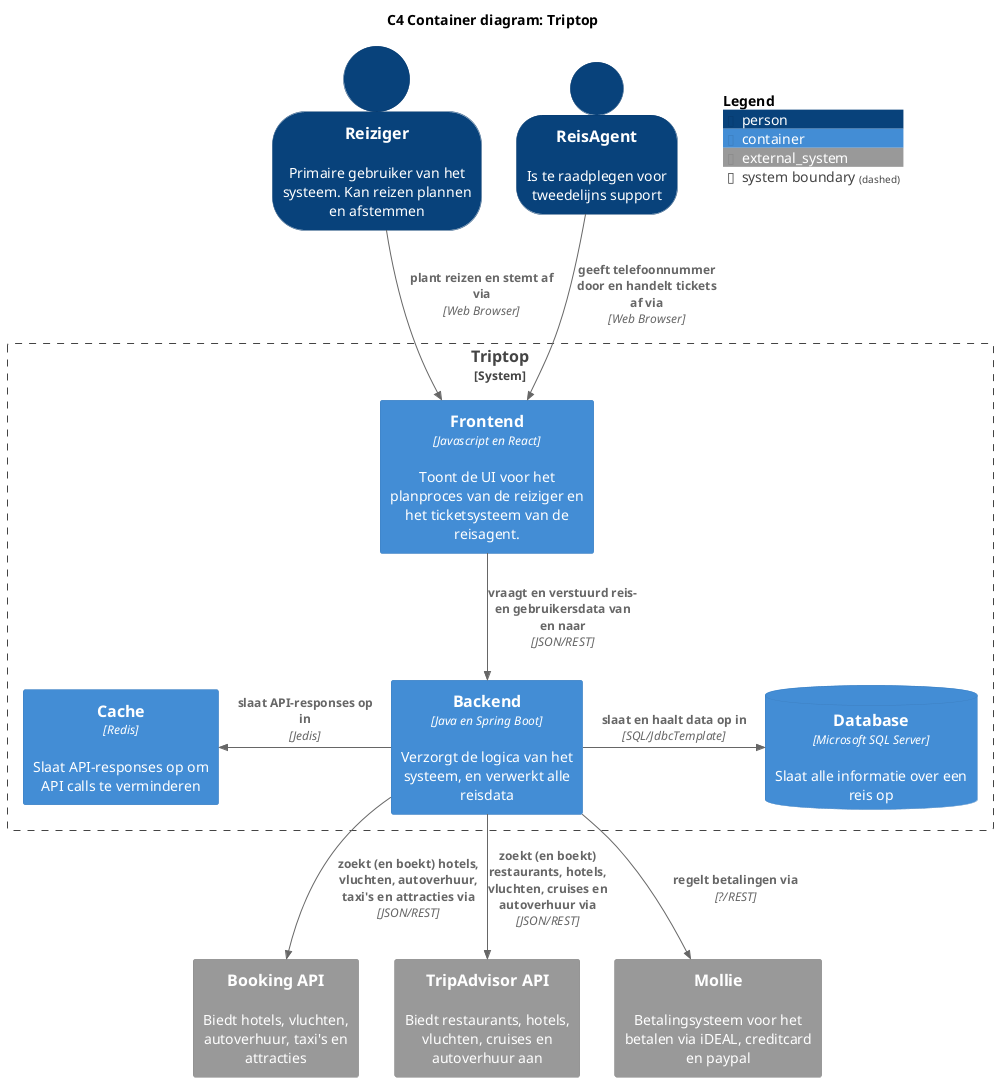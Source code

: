 @startuml
title C4 Container diagram: Triptop
!include <C4/C4_Container.puml>

top to bottom direction

SHOW_PERSON_OUTLINE()

Person(reiziger, "Reiziger", "Primaire gebruiker van het systeem. Kan reizen plannen en afstemmen")
Person(reisagent, "ReisAgent", "Is te raadplegen voor tweedelijns support")

System_Boundary(system, "Triptop") {
    Container(frontend, "Frontend", "Javascript en React", "Toont de UI voor het planproces van de reiziger en het ticketsysteem van de reisagent.")
    Container(backend, "Backend", "Java en Spring Boot", "Verzorgt de logica van het systeem, en verwerkt alle reisdata")
    ContainerDb(db, "Database", "Microsoft SQL Server", "Slaat alle informatie over een reis op")
    Container(cache, "Cache", "Redis", "Slaat API-responses op om API calls te verminderen")
}

System_Ext(booking, "Booking API", "Biedt hotels, vluchten, autoverhuur, taxi's en attracties")
System_Ext(tripadvisor, "TripAdvisor API", "Biedt restaurants, hotels, vluchten, cruises en autoverhuur aan")
System_Ext(mollie, "Mollie", "Betalingsysteem voor het betalen via iDEAL, creditcard en paypal")

' USERS
Rel(reiziger, frontend, "plant reizen en stemt af via", "Web Browser")
Rel(reisagent, frontend, "geeft telefoonnummer door en handelt tickets af via", "Web Browser")

' SYSTEM
Rel(frontend, backend, "vraagt en verstuurd reis- en gebruikersdata van en naar", "JSON/REST")
Rel_R(backend, db, "slaat en haalt data op in", "SQL/JdbcTemplate")
Rel_L(backend, cache, "slaat API-responses op in", "Jedis")

' EXTERNAL SYSTEMS
' TODO: vind de API's zodat dit kan worden ingevuld met correcte informatie

Rel(backend, booking, "zoekt (en boekt) hotels, vluchten, autoverhuur, taxi's en attracties via", "JSON/REST")
Rel(backend, tripadvisor, "zoekt (en boekt) restaurants, hotels, vluchten, cruises en autoverhuur via", "JSON/REST")
Rel(backend, mollie, "regelt betalingen via", "?/REST")

SHOW_FLOATING_LEGEND()

@enduml